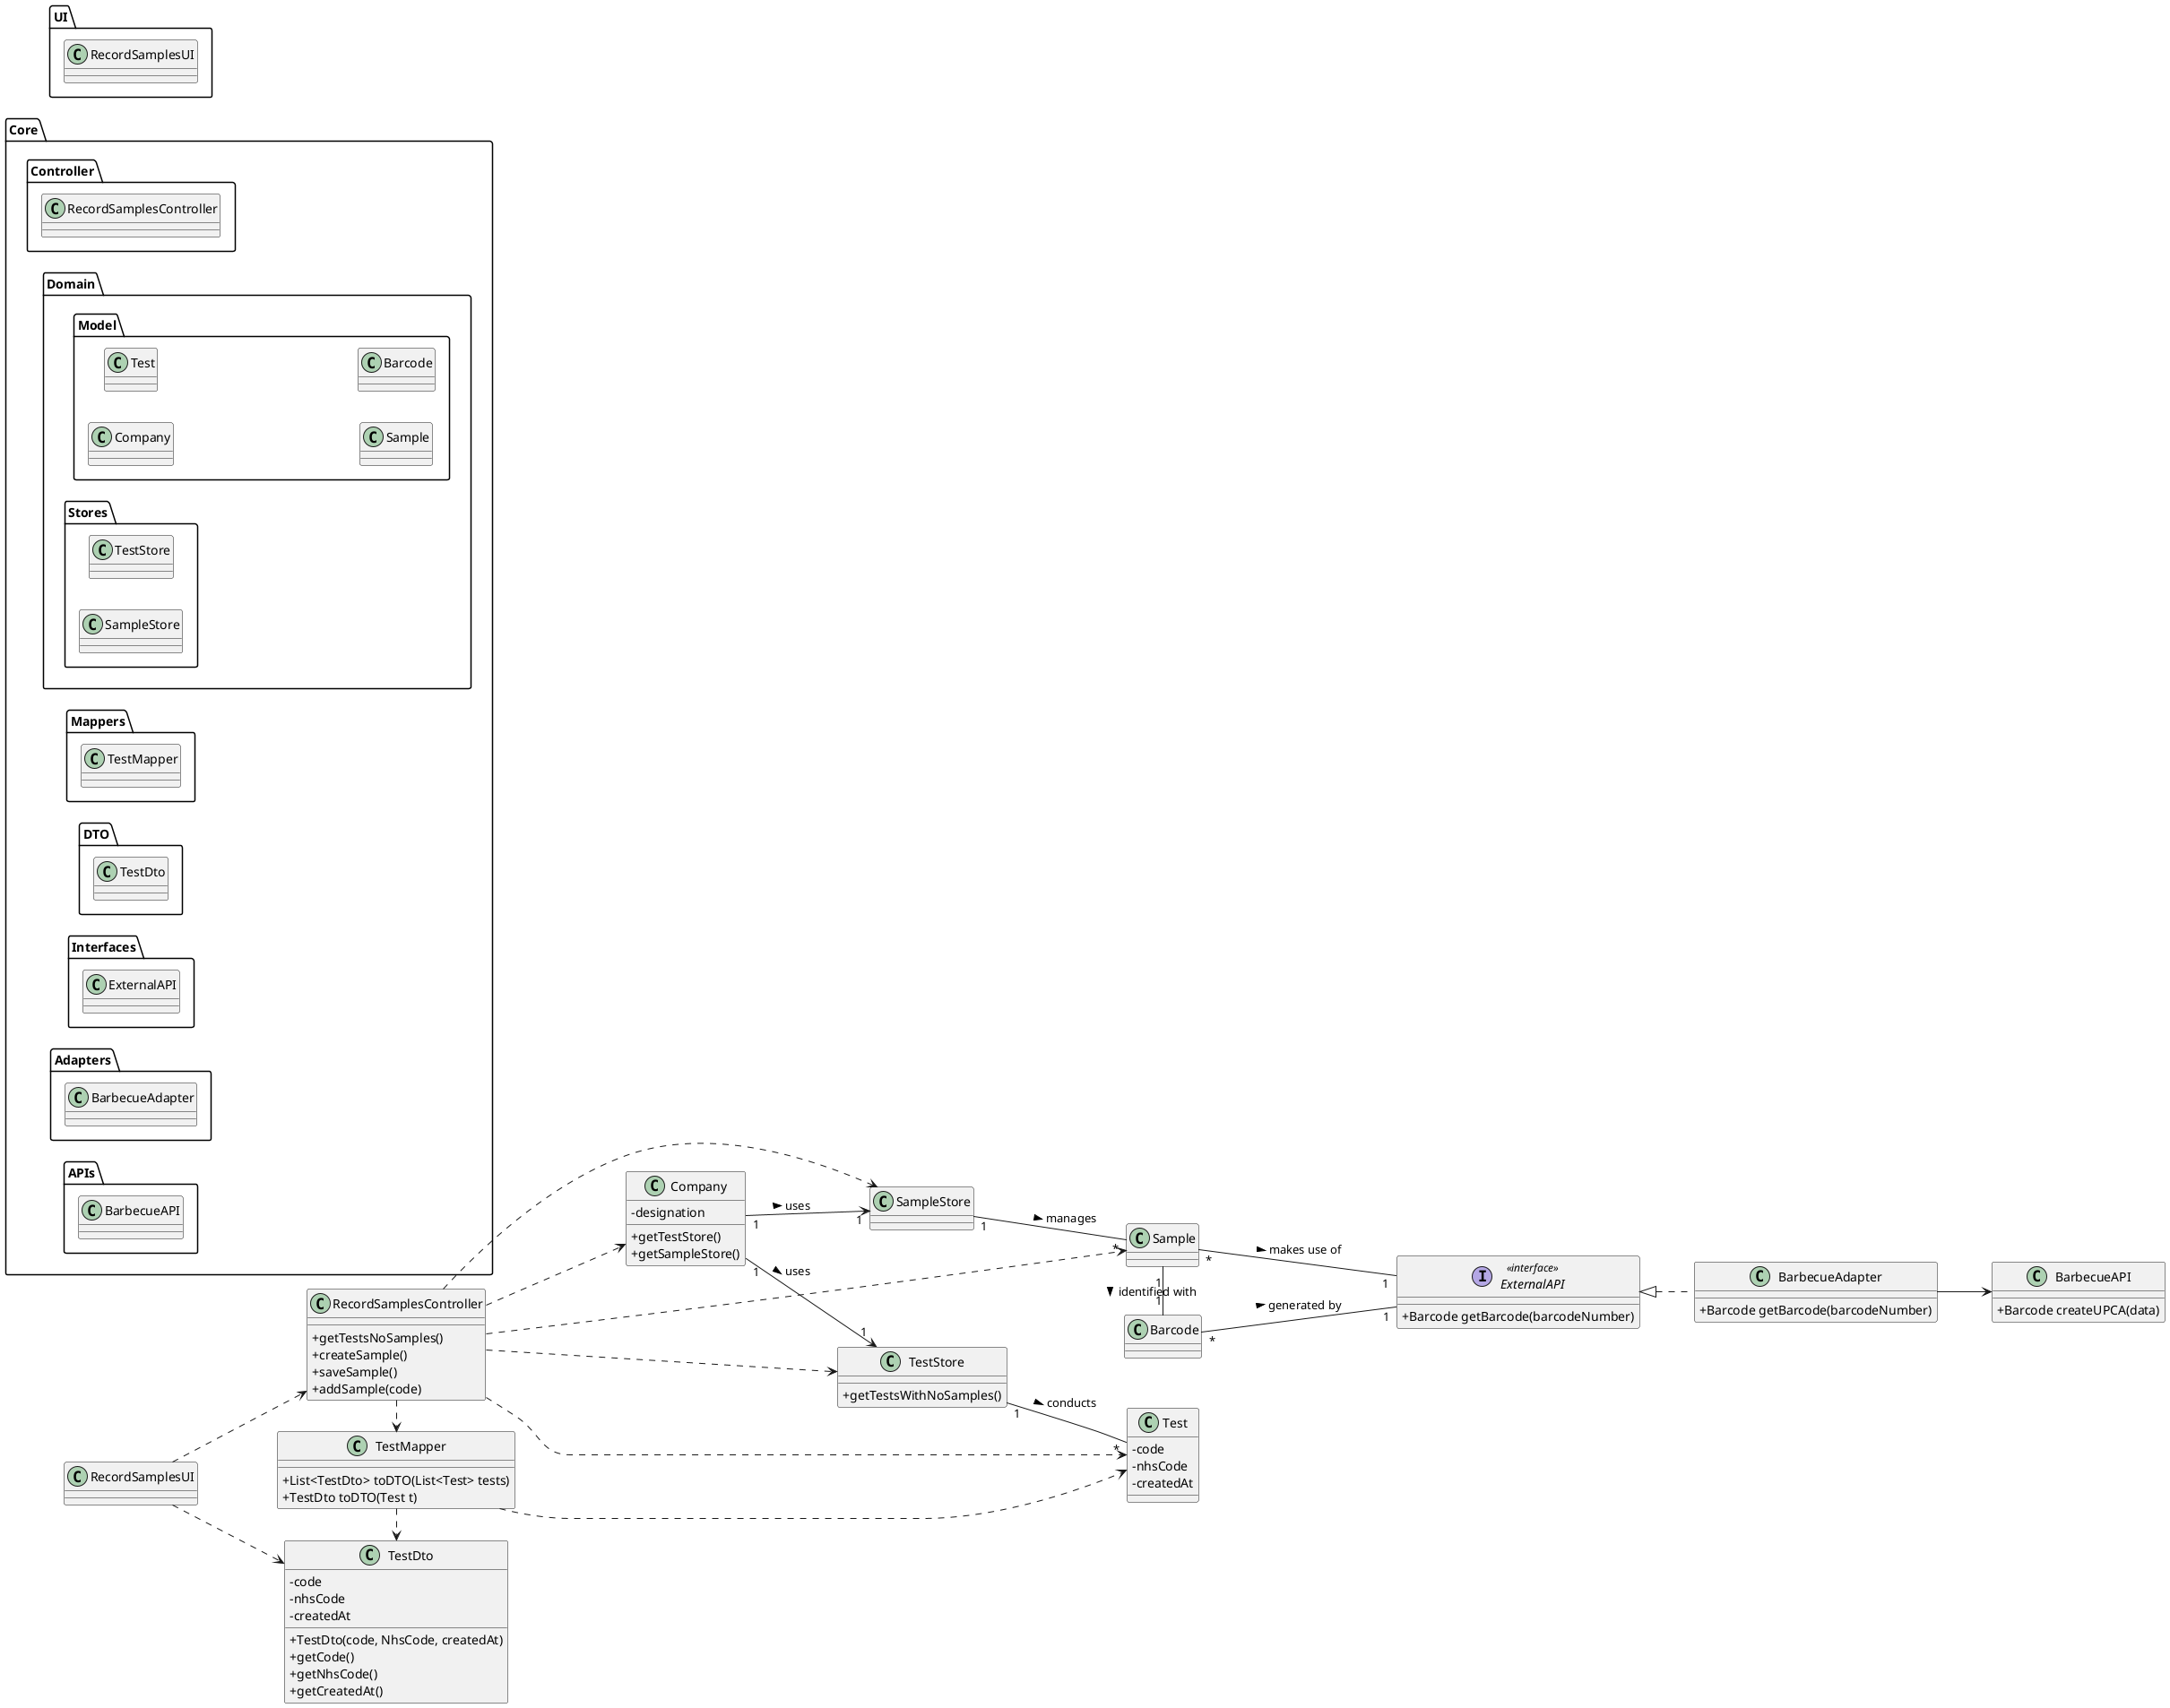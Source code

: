 @startuml

skinparam classAttributeIconSize 0
left to right direction



package UI {
class RecordSamplesUI
}

package Core {


package Controller {
class RecordSamplesController
}

package Domain {

package Model {
class Company
class Test
class Sample
class Barcode
}

package Stores {
class TestStore
class SampleStore
}

}

package Mappers {
class TestMapper
}

package DTO {
class TestDto
}

package Interfaces {
class ExternalAPI
}

package Adapters {
class BarbecueAdapter
}

package APIs {
class BarbecueAPI
}

}

class RecordSamplesUI {}

class RecordSamplesController {
+getTestsNoSamples()
+createSample()
+saveSample()
+addSample(code)
}

class Company {
-designation
+getTestStore()
+getSampleStore()
}

class TestStore {
+getTestsWithNoSamples()
}

class TestMapper {
+List<TestDto> toDTO(List<Test> tests)
+TestDto toDTO(Test t)
}

class TestDto {
- code
- nhsCode
- createdAt
+TestDto(code, NhsCode, createdAt)
+getCode()
+getNhsCode()
+getCreatedAt()
}

class Test {
- code
- nhsCode
- createdAt
}

class Sample {}

class SampleStore {}

class Barcode {}

interface ExternalAPI <<interface>> {
+Barcode getBarcode(barcodeNumber)
}

class BarbecueAdapter {
+Barcode getBarcode(barcodeNumber)
}

class BarbecueAPI{
+Barcode createUPCA(data)
}


RecordSamplesUI ..> RecordSamplesController
RecordSamplesUI ..> TestDto
RecordSamplesController .> TestMapper
RecordSamplesController ...> TestStore
RecordSamplesController ...> SampleStore
RecordSamplesController ...> Company
RecordSamplesController ..> Test
TestMapper ..> Test
TestMapper .> TestDto
RecordSamplesController ..> Sample
Company "1" --> "1" SampleStore : uses >
SampleStore "1" -- "*" Sample : manages >
TestStore "1" -- "*" Test : conducts >
Company "1" --> "1" TestStore : uses >
Sample "1" - "1" Barcode : identified with >
Barcode "*" -- "1" ExternalAPI : generated by >
Sample "*" --- "1" ExternalAPI : makes use of >

class BarbecueAdapter implements ExternalAPI

BarbecueAdapter --> BarbecueAPI







@enduml